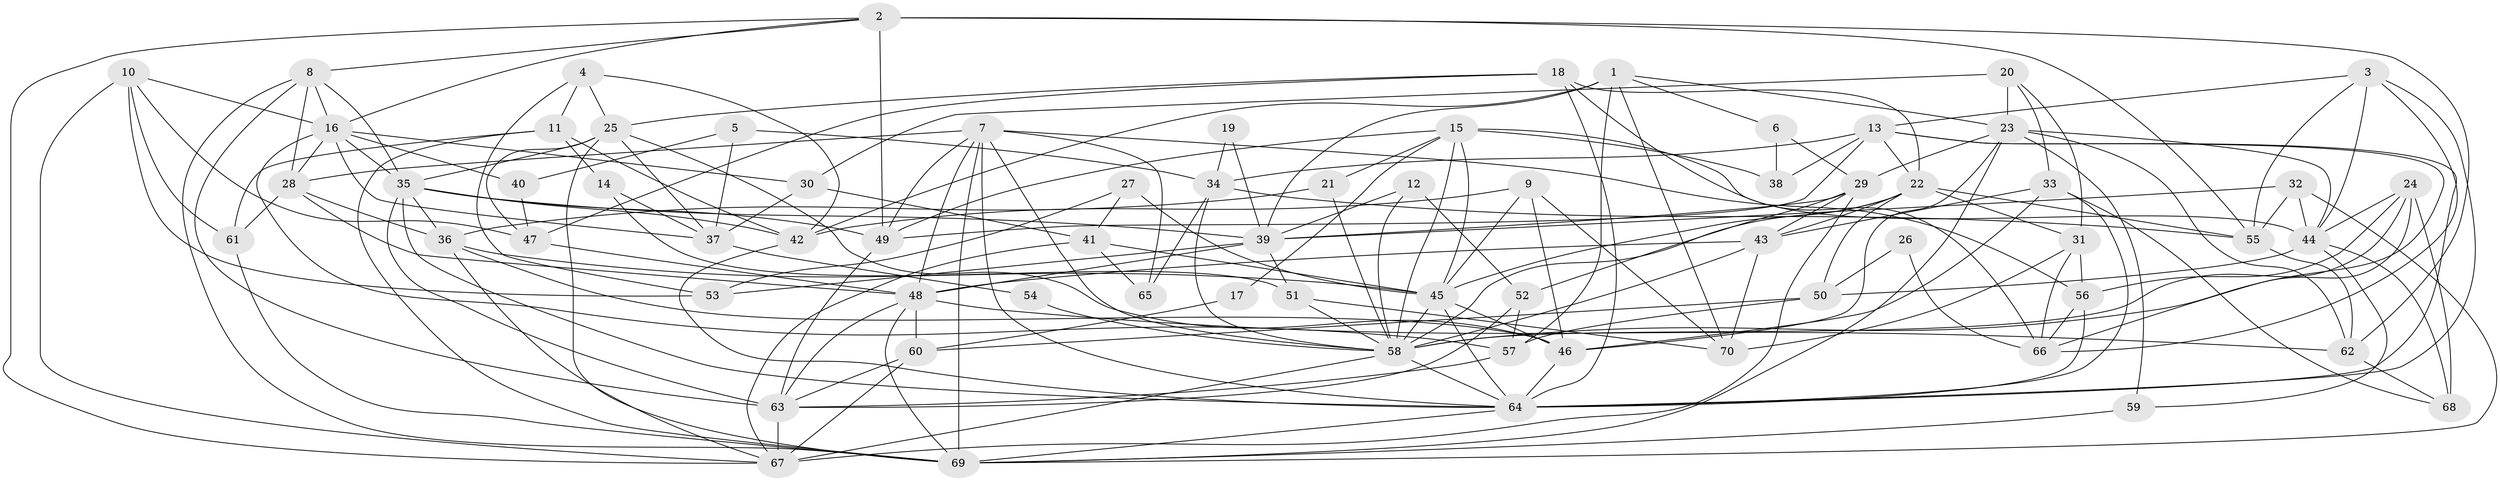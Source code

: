 // original degree distribution, {6: 0.11510791366906475, 3: 0.30935251798561153, 4: 0.2805755395683453, 5: 0.1223021582733813, 2: 0.1223021582733813, 7: 0.02877697841726619, 8: 0.007194244604316547, 11: 0.007194244604316547, 9: 0.007194244604316547}
// Generated by graph-tools (version 1.1) at 2025/02/03/09/25 03:02:05]
// undirected, 70 vertices, 194 edges
graph export_dot {
graph [start="1"]
  node [color=gray90,style=filled];
  1;
  2;
  3;
  4;
  5;
  6;
  7;
  8;
  9;
  10;
  11;
  12;
  13;
  14;
  15;
  16;
  17;
  18;
  19;
  20;
  21;
  22;
  23;
  24;
  25;
  26;
  27;
  28;
  29;
  30;
  31;
  32;
  33;
  34;
  35;
  36;
  37;
  38;
  39;
  40;
  41;
  42;
  43;
  44;
  45;
  46;
  47;
  48;
  49;
  50;
  51;
  52;
  53;
  54;
  55;
  56;
  57;
  58;
  59;
  60;
  61;
  62;
  63;
  64;
  65;
  66;
  67;
  68;
  69;
  70;
  1 -- 6 [weight=1.0];
  1 -- 23 [weight=1.0];
  1 -- 39 [weight=1.0];
  1 -- 42 [weight=1.0];
  1 -- 57 [weight=2.0];
  1 -- 70 [weight=1.0];
  2 -- 8 [weight=1.0];
  2 -- 16 [weight=1.0];
  2 -- 49 [weight=2.0];
  2 -- 55 [weight=1.0];
  2 -- 62 [weight=1.0];
  2 -- 67 [weight=1.0];
  3 -- 13 [weight=1.0];
  3 -- 44 [weight=1.0];
  3 -- 55 [weight=1.0];
  3 -- 64 [weight=1.0];
  3 -- 66 [weight=1.0];
  4 -- 11 [weight=1.0];
  4 -- 25 [weight=1.0];
  4 -- 42 [weight=1.0];
  4 -- 53 [weight=1.0];
  5 -- 34 [weight=1.0];
  5 -- 37 [weight=1.0];
  5 -- 40 [weight=1.0];
  6 -- 29 [weight=1.0];
  6 -- 38 [weight=1.0];
  7 -- 28 [weight=1.0];
  7 -- 48 [weight=1.0];
  7 -- 49 [weight=1.0];
  7 -- 56 [weight=1.0];
  7 -- 58 [weight=1.0];
  7 -- 64 [weight=1.0];
  7 -- 65 [weight=1.0];
  7 -- 69 [weight=1.0];
  8 -- 16 [weight=1.0];
  8 -- 28 [weight=1.0];
  8 -- 35 [weight=1.0];
  8 -- 63 [weight=1.0];
  8 -- 69 [weight=1.0];
  9 -- 42 [weight=2.0];
  9 -- 45 [weight=1.0];
  9 -- 46 [weight=1.0];
  9 -- 70 [weight=1.0];
  10 -- 16 [weight=1.0];
  10 -- 47 [weight=1.0];
  10 -- 53 [weight=1.0];
  10 -- 61 [weight=1.0];
  10 -- 67 [weight=1.0];
  11 -- 14 [weight=1.0];
  11 -- 42 [weight=1.0];
  11 -- 61 [weight=1.0];
  11 -- 69 [weight=1.0];
  12 -- 39 [weight=1.0];
  12 -- 52 [weight=1.0];
  12 -- 58 [weight=1.0];
  13 -- 22 [weight=1.0];
  13 -- 34 [weight=1.0];
  13 -- 38 [weight=1.0];
  13 -- 49 [weight=1.0];
  13 -- 58 [weight=1.0];
  13 -- 64 [weight=1.0];
  14 -- 37 [weight=1.0];
  14 -- 51 [weight=1.0];
  15 -- 17 [weight=1.0];
  15 -- 21 [weight=1.0];
  15 -- 38 [weight=1.0];
  15 -- 44 [weight=1.0];
  15 -- 45 [weight=1.0];
  15 -- 49 [weight=1.0];
  15 -- 58 [weight=2.0];
  16 -- 28 [weight=1.0];
  16 -- 30 [weight=1.0];
  16 -- 35 [weight=1.0];
  16 -- 37 [weight=1.0];
  16 -- 40 [weight=1.0];
  16 -- 57 [weight=1.0];
  17 -- 60 [weight=1.0];
  18 -- 22 [weight=1.0];
  18 -- 25 [weight=1.0];
  18 -- 47 [weight=1.0];
  18 -- 64 [weight=1.0];
  18 -- 66 [weight=1.0];
  19 -- 34 [weight=1.0];
  19 -- 39 [weight=1.0];
  20 -- 23 [weight=1.0];
  20 -- 30 [weight=2.0];
  20 -- 31 [weight=1.0];
  20 -- 33 [weight=1.0];
  21 -- 36 [weight=1.0];
  21 -- 58 [weight=1.0];
  22 -- 31 [weight=1.0];
  22 -- 43 [weight=1.0];
  22 -- 45 [weight=1.0];
  22 -- 50 [weight=1.0];
  22 -- 55 [weight=1.0];
  22 -- 58 [weight=1.0];
  23 -- 29 [weight=1.0];
  23 -- 44 [weight=1.0];
  23 -- 46 [weight=1.0];
  23 -- 59 [weight=1.0];
  23 -- 62 [weight=1.0];
  23 -- 69 [weight=1.0];
  24 -- 44 [weight=1.0];
  24 -- 56 [weight=1.0];
  24 -- 58 [weight=1.0];
  24 -- 66 [weight=1.0];
  24 -- 68 [weight=1.0];
  25 -- 35 [weight=1.0];
  25 -- 37 [weight=1.0];
  25 -- 46 [weight=1.0];
  25 -- 47 [weight=1.0];
  25 -- 69 [weight=1.0];
  26 -- 50 [weight=1.0];
  26 -- 66 [weight=1.0];
  27 -- 41 [weight=1.0];
  27 -- 45 [weight=1.0];
  27 -- 53 [weight=1.0];
  28 -- 36 [weight=1.0];
  28 -- 48 [weight=1.0];
  28 -- 61 [weight=1.0];
  29 -- 39 [weight=1.0];
  29 -- 43 [weight=1.0];
  29 -- 52 [weight=1.0];
  29 -- 67 [weight=2.0];
  30 -- 37 [weight=1.0];
  30 -- 41 [weight=1.0];
  31 -- 56 [weight=1.0];
  31 -- 66 [weight=1.0];
  31 -- 70 [weight=2.0];
  32 -- 39 [weight=2.0];
  32 -- 44 [weight=1.0];
  32 -- 55 [weight=1.0];
  32 -- 69 [weight=1.0];
  33 -- 43 [weight=1.0];
  33 -- 46 [weight=1.0];
  33 -- 64 [weight=1.0];
  33 -- 68 [weight=1.0];
  34 -- 55 [weight=1.0];
  34 -- 58 [weight=1.0];
  34 -- 65 [weight=1.0];
  35 -- 36 [weight=1.0];
  35 -- 39 [weight=1.0];
  35 -- 42 [weight=1.0];
  35 -- 49 [weight=1.0];
  35 -- 63 [weight=1.0];
  35 -- 64 [weight=1.0];
  36 -- 45 [weight=1.0];
  36 -- 46 [weight=1.0];
  36 -- 67 [weight=1.0];
  37 -- 54 [weight=1.0];
  39 -- 48 [weight=1.0];
  39 -- 51 [weight=1.0];
  39 -- 53 [weight=1.0];
  40 -- 47 [weight=1.0];
  41 -- 45 [weight=2.0];
  41 -- 65 [weight=1.0];
  41 -- 67 [weight=1.0];
  42 -- 64 [weight=1.0];
  43 -- 48 [weight=1.0];
  43 -- 58 [weight=1.0];
  43 -- 70 [weight=1.0];
  44 -- 50 [weight=1.0];
  44 -- 59 [weight=1.0];
  44 -- 68 [weight=2.0];
  45 -- 46 [weight=1.0];
  45 -- 58 [weight=1.0];
  45 -- 64 [weight=2.0];
  46 -- 64 [weight=1.0];
  47 -- 48 [weight=1.0];
  48 -- 60 [weight=1.0];
  48 -- 62 [weight=1.0];
  48 -- 63 [weight=1.0];
  48 -- 69 [weight=1.0];
  49 -- 63 [weight=1.0];
  50 -- 57 [weight=1.0];
  50 -- 60 [weight=1.0];
  51 -- 58 [weight=1.0];
  51 -- 70 [weight=1.0];
  52 -- 57 [weight=1.0];
  52 -- 63 [weight=1.0];
  54 -- 58 [weight=1.0];
  55 -- 62 [weight=1.0];
  56 -- 64 [weight=2.0];
  56 -- 66 [weight=1.0];
  57 -- 63 [weight=1.0];
  58 -- 64 [weight=1.0];
  58 -- 67 [weight=1.0];
  59 -- 69 [weight=2.0];
  60 -- 63 [weight=1.0];
  60 -- 67 [weight=1.0];
  61 -- 69 [weight=1.0];
  62 -- 68 [weight=1.0];
  63 -- 67 [weight=1.0];
  64 -- 69 [weight=1.0];
}
